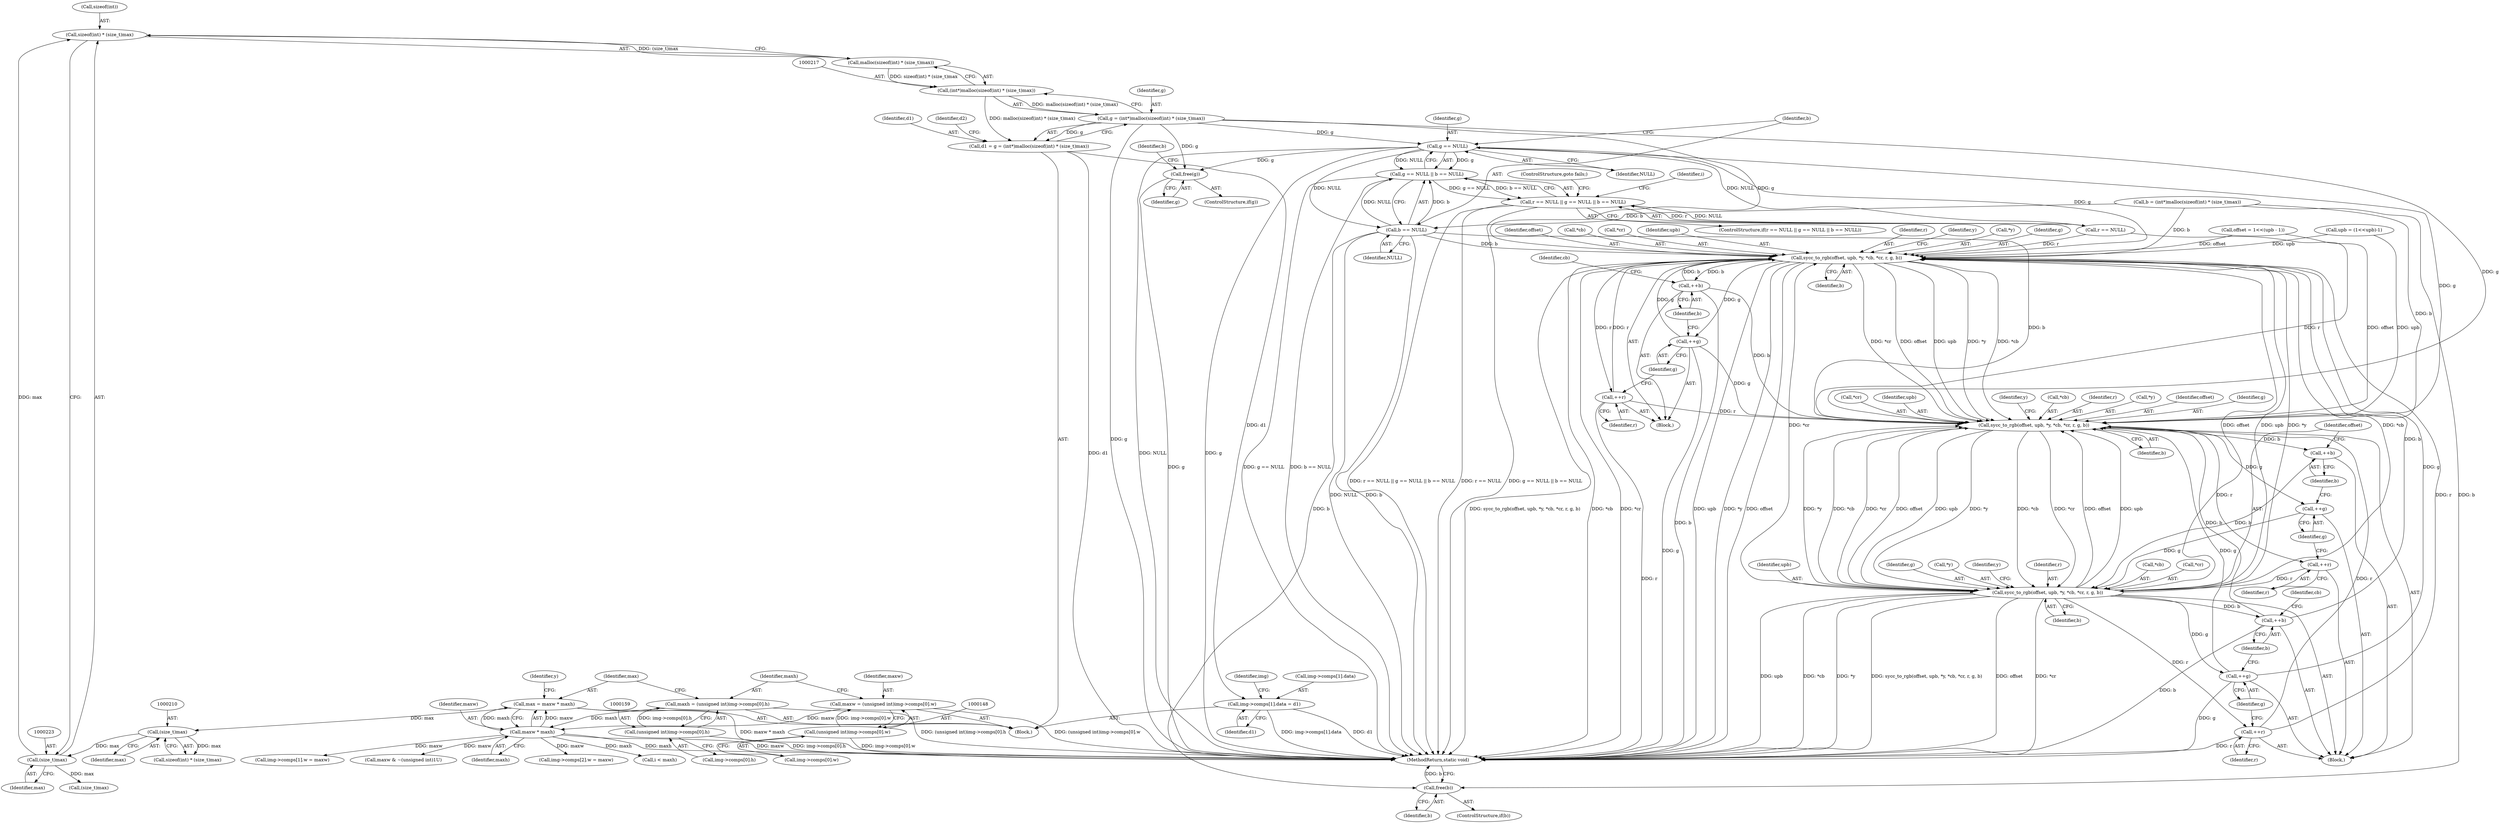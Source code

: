 digraph "1_openjpeg_15f081c89650dccee4aa4ae66f614c3fdb268767_1@API" {
"1000219" [label="(Call,sizeof(int) * (size_t)max)"];
"1000222" [label="(Call,(size_t)max)"];
"1000209" [label="(Call,(size_t)max)"];
"1000167" [label="(Call,max = maxw * maxh)"];
"1000169" [label="(Call,maxw * maxh)"];
"1000145" [label="(Call,maxw = (unsigned int)img->comps[0].w)"];
"1000147" [label="(Call,(unsigned int)img->comps[0].w)"];
"1000156" [label="(Call,maxh = (unsigned int)img->comps[0].h)"];
"1000158" [label="(Call,(unsigned int)img->comps[0].h)"];
"1000218" [label="(Call,malloc(sizeof(int) * (size_t)max))"];
"1000216" [label="(Call,(int*)malloc(sizeof(int) * (size_t)max))"];
"1000212" [label="(Call,d1 = g = (int*)malloc(sizeof(int) * (size_t)max))"];
"1000375" [label="(Call,img->comps[1].data = d1)"];
"1000214" [label="(Call,g = (int*)malloc(sizeof(int) * (size_t)max))"];
"1000244" [label="(Call,g == NULL)"];
"1000243" [label="(Call,g == NULL || b == NULL)"];
"1000239" [label="(Call,r == NULL || g == NULL || b == NULL)"];
"1000247" [label="(Call,b == NULL)"];
"1000277" [label="(Call,sycc_to_rgb(offset, upb, *y, *cb, *cr, r, g, b))"];
"1000291" [label="(Call,++r)"];
"1000297" [label="(Call,sycc_to_rgb(offset, upb, *y, *cb, *cr, r, g, b))"];
"1000311" [label="(Call,++r)"];
"1000326" [label="(Call,sycc_to_rgb(offset, upb, *y, *cb, *cr, r, g, b))"];
"1000340" [label="(Call,++r)"];
"1000342" [label="(Call,++g)"];
"1000344" [label="(Call,++b)"];
"1000313" [label="(Call,++g)"];
"1000315" [label="(Call,++b)"];
"1000293" [label="(Call,++g)"];
"1000295" [label="(Call,++b)"];
"1000509" [label="(Call,free(b))"];
"1000505" [label="(Call,free(g))"];
"1000509" [label="(Call,free(b))"];
"1000170" [label="(Identifier,maxw)"];
"1000147" [label="(Call,(unsigned int)img->comps[0].w)"];
"1000213" [label="(Identifier,d1)"];
"1000249" [label="(Identifier,NULL)"];
"1000103" [label="(Block,)"];
"1000171" [label="(Identifier,maxh)"];
"1000298" [label="(Identifier,offset)"];
"1000290" [label="(Identifier,y)"];
"1000169" [label="(Call,maxw * maxh)"];
"1000220" [label="(Call,sizeof(int))"];
"1000212" [label="(Call,d1 = g = (int*)malloc(sizeof(int) * (size_t)max))"];
"1000376" [label="(Call,img->comps[1].data)"];
"1000340" [label="(Call,++r)"];
"1000296" [label="(Identifier,b)"];
"1000326" [label="(Call,sycc_to_rgb(offset, upb, *y, *cb, *cr, r, g, b))"];
"1000224" [label="(Identifier,max)"];
"1000307" [label="(Identifier,g)"];
"1000313" [label="(Call,++g)"];
"1000316" [label="(Identifier,b)"];
"1000250" [label="(ControlStructure,goto fails;)"];
"1000505" [label="(Call,free(g))"];
"1000300" [label="(Call,*y)"];
"1000209" [label="(Call,(size_t)max)"];
"1000206" [label="(Call,sizeof(int) * (size_t)max)"];
"1000226" [label="(Identifier,d2)"];
"1000295" [label="(Call,++b)"];
"1000510" [label="(Identifier,b)"];
"1000244" [label="(Call,g == NULL)"];
"1000282" [label="(Call,*cb)"];
"1000344" [label="(Call,++b)"];
"1000291" [label="(Call,++r)"];
"1000276" [label="(Block,)"];
"1000238" [label="(ControlStructure,if(r == NULL || g == NULL || b == NULL))"];
"1000255" [label="(Call,i < maxh)"];
"1000507" [label="(ControlStructure,if(b))"];
"1000215" [label="(Identifier,g)"];
"1000325" [label="(Block,)"];
"1000243" [label="(Call,g == NULL || b == NULL)"];
"1000511" [label="(MethodReturn,static void)"];
"1000331" [label="(Call,*cb)"];
"1000149" [label="(Call,img->comps[0].w)"];
"1000286" [label="(Identifier,r)"];
"1000160" [label="(Call,img->comps[0].h)"];
"1000222" [label="(Call,(size_t)max)"];
"1000245" [label="(Identifier,g)"];
"1000280" [label="(Call,*y)"];
"1000158" [label="(Call,(unsigned int)img->comps[0].h)"];
"1000247" [label="(Call,b == NULL)"];
"1000293" [label="(Call,++g)"];
"1000253" [label="(Identifier,i)"];
"1000131" [label="(Call,offset = 1<<(upb - 1))"];
"1000219" [label="(Call,sizeof(int) * (size_t)max)"];
"1000310" [label="(Identifier,y)"];
"1000503" [label="(ControlStructure,if(g))"];
"1000375" [label="(Call,img->comps[1].data = d1)"];
"1000388" [label="(Identifier,img)"];
"1000227" [label="(Call,b = (int*)malloc(sizeof(int) * (size_t)max))"];
"1000383" [label="(Identifier,d1)"];
"1000333" [label="(Call,*cr)"];
"1000306" [label="(Identifier,r)"];
"1000341" [label="(Identifier,r)"];
"1000167" [label="(Call,max = maxw * maxh)"];
"1000506" [label="(Identifier,g)"];
"1000508" [label="(Identifier,b)"];
"1000138" [label="(Call,upb = (1<<upb)-1)"];
"1000278" [label="(Identifier,offset)"];
"1000146" [label="(Identifier,maxw)"];
"1000328" [label="(Identifier,upb)"];
"1000156" [label="(Call,maxh = (unsigned int)img->comps[0].h)"];
"1000294" [label="(Identifier,g)"];
"1000235" [label="(Call,(size_t)max)"];
"1000297" [label="(Call,sycc_to_rgb(offset, upb, *y, *cb, *cr, r, g, b))"];
"1000335" [label="(Identifier,r)"];
"1000292" [label="(Identifier,r)"];
"1000287" [label="(Identifier,g)"];
"1000157" [label="(Identifier,maxh)"];
"1000345" [label="(Identifier,b)"];
"1000401" [label="(Call,img->comps[1].w = maxw)"];
"1000343" [label="(Identifier,g)"];
"1000284" [label="(Call,*cr)"];
"1000218" [label="(Call,malloc(sizeof(int) * (size_t)max))"];
"1000246" [label="(Identifier,NULL)"];
"1000339" [label="(Identifier,y)"];
"1000267" [label="(Call,maxw & ~(unsigned int)1U)"];
"1000216" [label="(Call,(int*)malloc(sizeof(int) * (size_t)max))"];
"1000342" [label="(Call,++g)"];
"1000311" [label="(Call,++r)"];
"1000312" [label="(Identifier,r)"];
"1000315" [label="(Call,++b)"];
"1000145" [label="(Call,maxw = (unsigned int)img->comps[0].w)"];
"1000279" [label="(Identifier,upb)"];
"1000240" [label="(Call,r == NULL)"];
"1000302" [label="(Call,*cb)"];
"1000288" [label="(Identifier,b)"];
"1000318" [label="(Identifier,cb)"];
"1000419" [label="(Call,img->comps[2].w = maxw)"];
"1000168" [label="(Identifier,max)"];
"1000304" [label="(Call,*cr)"];
"1000347" [label="(Identifier,cb)"];
"1000299" [label="(Identifier,upb)"];
"1000173" [label="(Identifier,y)"];
"1000329" [label="(Call,*y)"];
"1000277" [label="(Call,sycc_to_rgb(offset, upb, *y, *cb, *cr, r, g, b))"];
"1000336" [label="(Identifier,g)"];
"1000214" [label="(Call,g = (int*)malloc(sizeof(int) * (size_t)max))"];
"1000239" [label="(Call,r == NULL || g == NULL || b == NULL)"];
"1000314" [label="(Identifier,g)"];
"1000337" [label="(Identifier,b)"];
"1000211" [label="(Identifier,max)"];
"1000248" [label="(Identifier,b)"];
"1000308" [label="(Identifier,b)"];
"1000327" [label="(Identifier,offset)"];
"1000219" -> "1000218"  [label="AST: "];
"1000219" -> "1000222"  [label="CFG: "];
"1000220" -> "1000219"  [label="AST: "];
"1000222" -> "1000219"  [label="AST: "];
"1000218" -> "1000219"  [label="CFG: "];
"1000219" -> "1000218"  [label="DDG: (size_t)max"];
"1000222" -> "1000219"  [label="DDG: max"];
"1000222" -> "1000224"  [label="CFG: "];
"1000223" -> "1000222"  [label="AST: "];
"1000224" -> "1000222"  [label="AST: "];
"1000209" -> "1000222"  [label="DDG: max"];
"1000222" -> "1000235"  [label="DDG: max"];
"1000209" -> "1000206"  [label="AST: "];
"1000209" -> "1000211"  [label="CFG: "];
"1000210" -> "1000209"  [label="AST: "];
"1000211" -> "1000209"  [label="AST: "];
"1000206" -> "1000209"  [label="CFG: "];
"1000209" -> "1000206"  [label="DDG: max"];
"1000167" -> "1000209"  [label="DDG: max"];
"1000167" -> "1000103"  [label="AST: "];
"1000167" -> "1000169"  [label="CFG: "];
"1000168" -> "1000167"  [label="AST: "];
"1000169" -> "1000167"  [label="AST: "];
"1000173" -> "1000167"  [label="CFG: "];
"1000167" -> "1000511"  [label="DDG: maxw * maxh"];
"1000169" -> "1000167"  [label="DDG: maxw"];
"1000169" -> "1000167"  [label="DDG: maxh"];
"1000169" -> "1000171"  [label="CFG: "];
"1000170" -> "1000169"  [label="AST: "];
"1000171" -> "1000169"  [label="AST: "];
"1000169" -> "1000511"  [label="DDG: maxh"];
"1000169" -> "1000511"  [label="DDG: maxw"];
"1000145" -> "1000169"  [label="DDG: maxw"];
"1000156" -> "1000169"  [label="DDG: maxh"];
"1000169" -> "1000255"  [label="DDG: maxh"];
"1000169" -> "1000267"  [label="DDG: maxw"];
"1000169" -> "1000401"  [label="DDG: maxw"];
"1000169" -> "1000419"  [label="DDG: maxw"];
"1000145" -> "1000103"  [label="AST: "];
"1000145" -> "1000147"  [label="CFG: "];
"1000146" -> "1000145"  [label="AST: "];
"1000147" -> "1000145"  [label="AST: "];
"1000157" -> "1000145"  [label="CFG: "];
"1000145" -> "1000511"  [label="DDG: (unsigned int)img->comps[0].w"];
"1000147" -> "1000145"  [label="DDG: img->comps[0].w"];
"1000147" -> "1000149"  [label="CFG: "];
"1000148" -> "1000147"  [label="AST: "];
"1000149" -> "1000147"  [label="AST: "];
"1000147" -> "1000511"  [label="DDG: img->comps[0].w"];
"1000156" -> "1000103"  [label="AST: "];
"1000156" -> "1000158"  [label="CFG: "];
"1000157" -> "1000156"  [label="AST: "];
"1000158" -> "1000156"  [label="AST: "];
"1000168" -> "1000156"  [label="CFG: "];
"1000156" -> "1000511"  [label="DDG: (unsigned int)img->comps[0].h"];
"1000158" -> "1000156"  [label="DDG: img->comps[0].h"];
"1000158" -> "1000160"  [label="CFG: "];
"1000159" -> "1000158"  [label="AST: "];
"1000160" -> "1000158"  [label="AST: "];
"1000158" -> "1000511"  [label="DDG: img->comps[0].h"];
"1000218" -> "1000216"  [label="AST: "];
"1000216" -> "1000218"  [label="CFG: "];
"1000218" -> "1000216"  [label="DDG: sizeof(int) * (size_t)max"];
"1000216" -> "1000214"  [label="AST: "];
"1000217" -> "1000216"  [label="AST: "];
"1000214" -> "1000216"  [label="CFG: "];
"1000216" -> "1000212"  [label="DDG: malloc(sizeof(int) * (size_t)max)"];
"1000216" -> "1000214"  [label="DDG: malloc(sizeof(int) * (size_t)max)"];
"1000212" -> "1000103"  [label="AST: "];
"1000212" -> "1000214"  [label="CFG: "];
"1000213" -> "1000212"  [label="AST: "];
"1000214" -> "1000212"  [label="AST: "];
"1000226" -> "1000212"  [label="CFG: "];
"1000212" -> "1000511"  [label="DDG: d1"];
"1000214" -> "1000212"  [label="DDG: g"];
"1000212" -> "1000375"  [label="DDG: d1"];
"1000375" -> "1000103"  [label="AST: "];
"1000375" -> "1000383"  [label="CFG: "];
"1000376" -> "1000375"  [label="AST: "];
"1000383" -> "1000375"  [label="AST: "];
"1000388" -> "1000375"  [label="CFG: "];
"1000375" -> "1000511"  [label="DDG: img->comps[1].data"];
"1000375" -> "1000511"  [label="DDG: d1"];
"1000215" -> "1000214"  [label="AST: "];
"1000214" -> "1000511"  [label="DDG: g"];
"1000214" -> "1000244"  [label="DDG: g"];
"1000214" -> "1000277"  [label="DDG: g"];
"1000214" -> "1000326"  [label="DDG: g"];
"1000214" -> "1000505"  [label="DDG: g"];
"1000244" -> "1000243"  [label="AST: "];
"1000244" -> "1000246"  [label="CFG: "];
"1000245" -> "1000244"  [label="AST: "];
"1000246" -> "1000244"  [label="AST: "];
"1000248" -> "1000244"  [label="CFG: "];
"1000243" -> "1000244"  [label="CFG: "];
"1000244" -> "1000511"  [label="DDG: g"];
"1000244" -> "1000511"  [label="DDG: NULL"];
"1000244" -> "1000243"  [label="DDG: g"];
"1000244" -> "1000243"  [label="DDG: NULL"];
"1000240" -> "1000244"  [label="DDG: NULL"];
"1000244" -> "1000247"  [label="DDG: NULL"];
"1000244" -> "1000277"  [label="DDG: g"];
"1000244" -> "1000326"  [label="DDG: g"];
"1000244" -> "1000505"  [label="DDG: g"];
"1000243" -> "1000239"  [label="AST: "];
"1000243" -> "1000247"  [label="CFG: "];
"1000247" -> "1000243"  [label="AST: "];
"1000239" -> "1000243"  [label="CFG: "];
"1000243" -> "1000511"  [label="DDG: g == NULL"];
"1000243" -> "1000511"  [label="DDG: b == NULL"];
"1000243" -> "1000239"  [label="DDG: g == NULL"];
"1000243" -> "1000239"  [label="DDG: b == NULL"];
"1000247" -> "1000243"  [label="DDG: b"];
"1000247" -> "1000243"  [label="DDG: NULL"];
"1000239" -> "1000238"  [label="AST: "];
"1000239" -> "1000240"  [label="CFG: "];
"1000240" -> "1000239"  [label="AST: "];
"1000250" -> "1000239"  [label="CFG: "];
"1000253" -> "1000239"  [label="CFG: "];
"1000239" -> "1000511"  [label="DDG: r == NULL || g == NULL || b == NULL"];
"1000239" -> "1000511"  [label="DDG: r == NULL"];
"1000239" -> "1000511"  [label="DDG: g == NULL || b == NULL"];
"1000240" -> "1000239"  [label="DDG: r"];
"1000240" -> "1000239"  [label="DDG: NULL"];
"1000247" -> "1000249"  [label="CFG: "];
"1000248" -> "1000247"  [label="AST: "];
"1000249" -> "1000247"  [label="AST: "];
"1000247" -> "1000511"  [label="DDG: b"];
"1000247" -> "1000511"  [label="DDG: NULL"];
"1000227" -> "1000247"  [label="DDG: b"];
"1000247" -> "1000277"  [label="DDG: b"];
"1000247" -> "1000326"  [label="DDG: b"];
"1000247" -> "1000509"  [label="DDG: b"];
"1000277" -> "1000276"  [label="AST: "];
"1000277" -> "1000288"  [label="CFG: "];
"1000278" -> "1000277"  [label="AST: "];
"1000279" -> "1000277"  [label="AST: "];
"1000280" -> "1000277"  [label="AST: "];
"1000282" -> "1000277"  [label="AST: "];
"1000284" -> "1000277"  [label="AST: "];
"1000286" -> "1000277"  [label="AST: "];
"1000287" -> "1000277"  [label="AST: "];
"1000288" -> "1000277"  [label="AST: "];
"1000290" -> "1000277"  [label="CFG: "];
"1000297" -> "1000277"  [label="DDG: offset"];
"1000297" -> "1000277"  [label="DDG: upb"];
"1000297" -> "1000277"  [label="DDG: *y"];
"1000297" -> "1000277"  [label="DDG: *cb"];
"1000297" -> "1000277"  [label="DDG: *cr"];
"1000131" -> "1000277"  [label="DDG: offset"];
"1000326" -> "1000277"  [label="DDG: offset"];
"1000326" -> "1000277"  [label="DDG: upb"];
"1000326" -> "1000277"  [label="DDG: *y"];
"1000326" -> "1000277"  [label="DDG: *cb"];
"1000326" -> "1000277"  [label="DDG: *cr"];
"1000138" -> "1000277"  [label="DDG: upb"];
"1000311" -> "1000277"  [label="DDG: r"];
"1000240" -> "1000277"  [label="DDG: r"];
"1000340" -> "1000277"  [label="DDG: r"];
"1000342" -> "1000277"  [label="DDG: g"];
"1000313" -> "1000277"  [label="DDG: g"];
"1000315" -> "1000277"  [label="DDG: b"];
"1000227" -> "1000277"  [label="DDG: b"];
"1000344" -> "1000277"  [label="DDG: b"];
"1000277" -> "1000291"  [label="DDG: r"];
"1000277" -> "1000293"  [label="DDG: g"];
"1000277" -> "1000295"  [label="DDG: b"];
"1000277" -> "1000297"  [label="DDG: offset"];
"1000277" -> "1000297"  [label="DDG: upb"];
"1000277" -> "1000297"  [label="DDG: *y"];
"1000277" -> "1000297"  [label="DDG: *cb"];
"1000277" -> "1000297"  [label="DDG: *cr"];
"1000291" -> "1000276"  [label="AST: "];
"1000291" -> "1000292"  [label="CFG: "];
"1000292" -> "1000291"  [label="AST: "];
"1000294" -> "1000291"  [label="CFG: "];
"1000291" -> "1000297"  [label="DDG: r"];
"1000297" -> "1000276"  [label="AST: "];
"1000297" -> "1000308"  [label="CFG: "];
"1000298" -> "1000297"  [label="AST: "];
"1000299" -> "1000297"  [label="AST: "];
"1000300" -> "1000297"  [label="AST: "];
"1000302" -> "1000297"  [label="AST: "];
"1000304" -> "1000297"  [label="AST: "];
"1000306" -> "1000297"  [label="AST: "];
"1000307" -> "1000297"  [label="AST: "];
"1000308" -> "1000297"  [label="AST: "];
"1000310" -> "1000297"  [label="CFG: "];
"1000297" -> "1000511"  [label="DDG: offset"];
"1000297" -> "1000511"  [label="DDG: *cr"];
"1000297" -> "1000511"  [label="DDG: upb"];
"1000297" -> "1000511"  [label="DDG: *cb"];
"1000297" -> "1000511"  [label="DDG: *y"];
"1000297" -> "1000511"  [label="DDG: sycc_to_rgb(offset, upb, *y, *cb, *cr, r, g, b)"];
"1000293" -> "1000297"  [label="DDG: g"];
"1000295" -> "1000297"  [label="DDG: b"];
"1000297" -> "1000311"  [label="DDG: r"];
"1000297" -> "1000313"  [label="DDG: g"];
"1000297" -> "1000315"  [label="DDG: b"];
"1000297" -> "1000326"  [label="DDG: offset"];
"1000297" -> "1000326"  [label="DDG: upb"];
"1000297" -> "1000326"  [label="DDG: *y"];
"1000297" -> "1000326"  [label="DDG: *cb"];
"1000297" -> "1000326"  [label="DDG: *cr"];
"1000311" -> "1000276"  [label="AST: "];
"1000311" -> "1000312"  [label="CFG: "];
"1000312" -> "1000311"  [label="AST: "];
"1000314" -> "1000311"  [label="CFG: "];
"1000311" -> "1000511"  [label="DDG: r"];
"1000311" -> "1000326"  [label="DDG: r"];
"1000326" -> "1000325"  [label="AST: "];
"1000326" -> "1000337"  [label="CFG: "];
"1000327" -> "1000326"  [label="AST: "];
"1000328" -> "1000326"  [label="AST: "];
"1000329" -> "1000326"  [label="AST: "];
"1000331" -> "1000326"  [label="AST: "];
"1000333" -> "1000326"  [label="AST: "];
"1000335" -> "1000326"  [label="AST: "];
"1000336" -> "1000326"  [label="AST: "];
"1000337" -> "1000326"  [label="AST: "];
"1000339" -> "1000326"  [label="CFG: "];
"1000326" -> "1000511"  [label="DDG: sycc_to_rgb(offset, upb, *y, *cb, *cr, r, g, b)"];
"1000326" -> "1000511"  [label="DDG: *cb"];
"1000326" -> "1000511"  [label="DDG: *cr"];
"1000326" -> "1000511"  [label="DDG: upb"];
"1000326" -> "1000511"  [label="DDG: *y"];
"1000326" -> "1000511"  [label="DDG: offset"];
"1000131" -> "1000326"  [label="DDG: offset"];
"1000138" -> "1000326"  [label="DDG: upb"];
"1000240" -> "1000326"  [label="DDG: r"];
"1000340" -> "1000326"  [label="DDG: r"];
"1000342" -> "1000326"  [label="DDG: g"];
"1000313" -> "1000326"  [label="DDG: g"];
"1000315" -> "1000326"  [label="DDG: b"];
"1000227" -> "1000326"  [label="DDG: b"];
"1000344" -> "1000326"  [label="DDG: b"];
"1000326" -> "1000340"  [label="DDG: r"];
"1000326" -> "1000342"  [label="DDG: g"];
"1000326" -> "1000344"  [label="DDG: b"];
"1000340" -> "1000325"  [label="AST: "];
"1000340" -> "1000341"  [label="CFG: "];
"1000341" -> "1000340"  [label="AST: "];
"1000343" -> "1000340"  [label="CFG: "];
"1000340" -> "1000511"  [label="DDG: r"];
"1000342" -> "1000325"  [label="AST: "];
"1000342" -> "1000343"  [label="CFG: "];
"1000343" -> "1000342"  [label="AST: "];
"1000345" -> "1000342"  [label="CFG: "];
"1000342" -> "1000511"  [label="DDG: g"];
"1000344" -> "1000325"  [label="AST: "];
"1000344" -> "1000345"  [label="CFG: "];
"1000345" -> "1000344"  [label="AST: "];
"1000347" -> "1000344"  [label="CFG: "];
"1000344" -> "1000511"  [label="DDG: b"];
"1000313" -> "1000276"  [label="AST: "];
"1000313" -> "1000314"  [label="CFG: "];
"1000314" -> "1000313"  [label="AST: "];
"1000316" -> "1000313"  [label="CFG: "];
"1000313" -> "1000511"  [label="DDG: g"];
"1000315" -> "1000276"  [label="AST: "];
"1000315" -> "1000316"  [label="CFG: "];
"1000316" -> "1000315"  [label="AST: "];
"1000318" -> "1000315"  [label="CFG: "];
"1000315" -> "1000511"  [label="DDG: b"];
"1000293" -> "1000276"  [label="AST: "];
"1000293" -> "1000294"  [label="CFG: "];
"1000294" -> "1000293"  [label="AST: "];
"1000296" -> "1000293"  [label="CFG: "];
"1000295" -> "1000276"  [label="AST: "];
"1000295" -> "1000296"  [label="CFG: "];
"1000296" -> "1000295"  [label="AST: "];
"1000298" -> "1000295"  [label="CFG: "];
"1000509" -> "1000507"  [label="AST: "];
"1000509" -> "1000510"  [label="CFG: "];
"1000510" -> "1000509"  [label="AST: "];
"1000511" -> "1000509"  [label="CFG: "];
"1000509" -> "1000511"  [label="DDG: b"];
"1000227" -> "1000509"  [label="DDG: b"];
"1000505" -> "1000503"  [label="AST: "];
"1000505" -> "1000506"  [label="CFG: "];
"1000506" -> "1000505"  [label="AST: "];
"1000508" -> "1000505"  [label="CFG: "];
"1000505" -> "1000511"  [label="DDG: g"];
}
